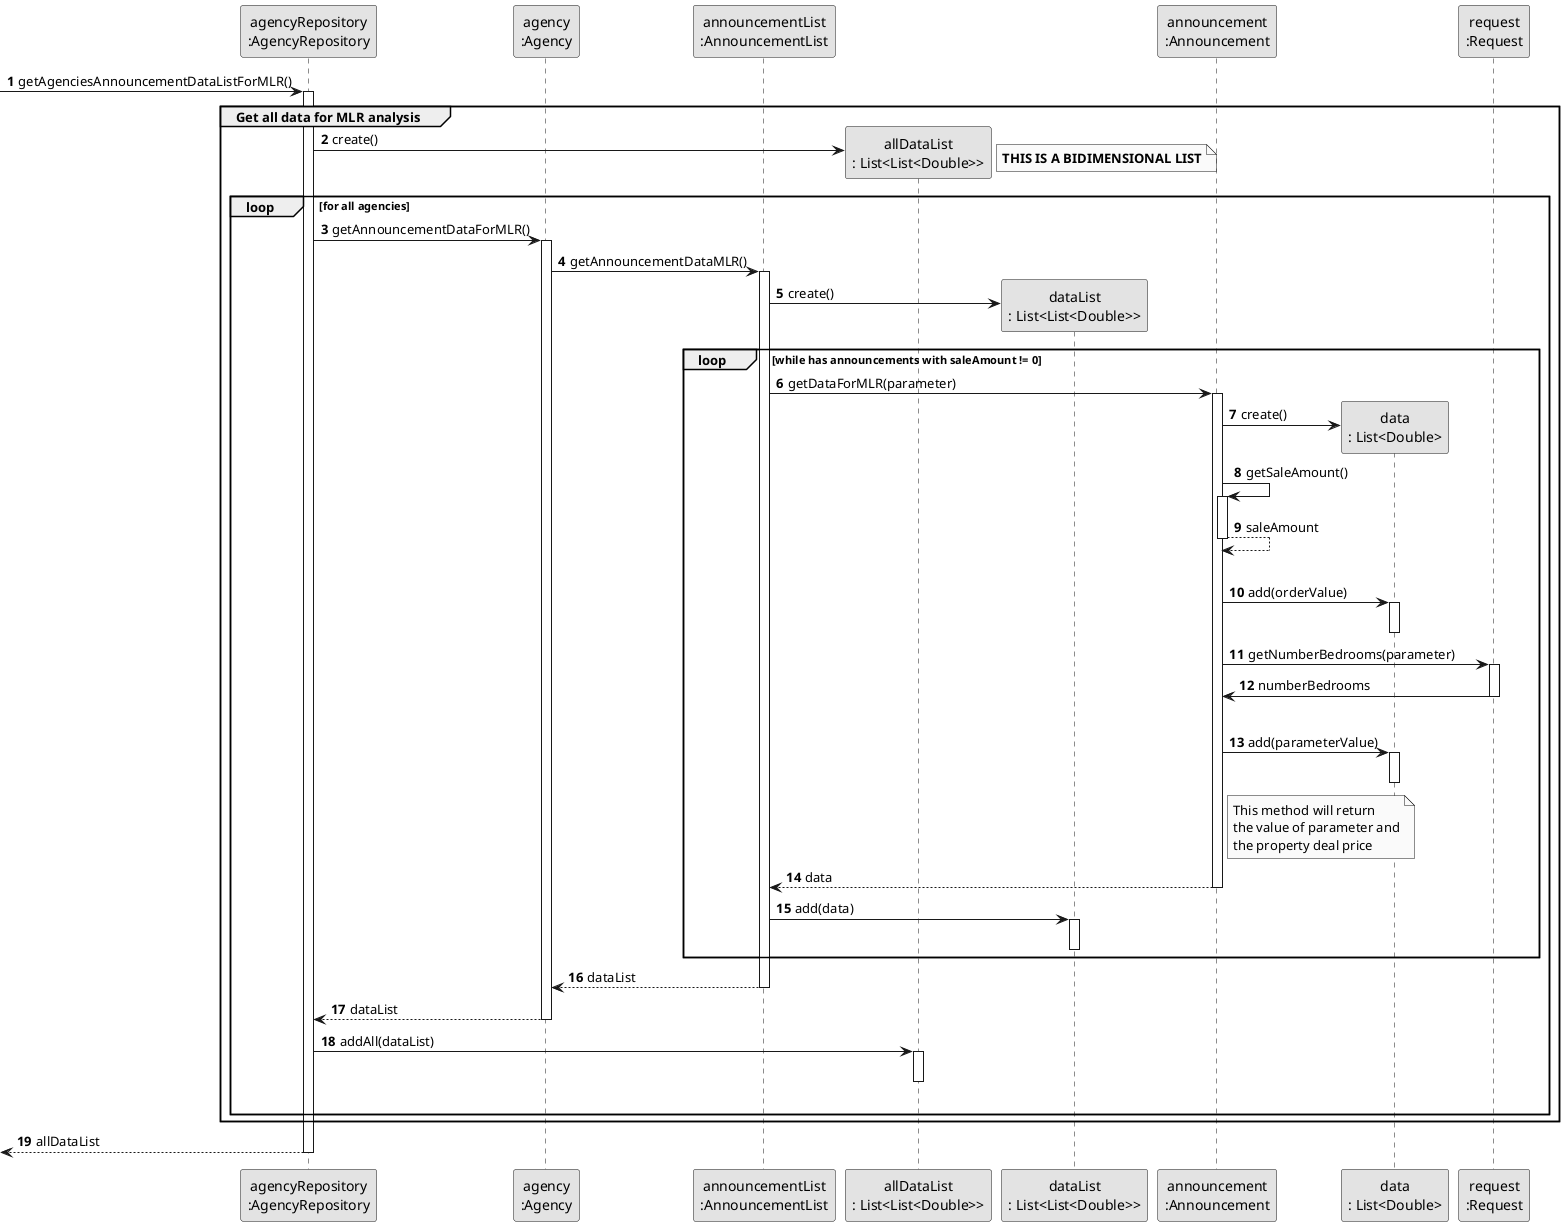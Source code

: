 @startuml
skinparam monochrome true
skinparam packageStyle rectangle
skinparam shadowing false

participant "agencyRepository\n:AgencyRepository" as AgencyRepository
participant "agency\n:Agency" as AGC
participant "announcementList\n:AnnouncementList" as AnnounceList
participant "allDataList\n: List<List<Double>>" as AllDataList
participant "dataList\n: List<List<Double>>" as DL
participant "announcement\n:Announcement" as Announce
participant "data\n: List<Double>" as Data
participant "request\n:Request" as Request

autonumber
-> AgencyRepository : getAgenciesAnnouncementDataListForMLR()
    activate AgencyRepository

group Get all data for MLR analysis

    AgencyRepository -> AllDataList** : create()
        note right
        **THIS IS A BIDIMENSIONAL LIST**
        end note

         loop for all agencies
               AgencyRepository -> AGC : getAnnouncementDataForMLR()
               activate AGC


               AGC -> AnnounceList : getAnnouncementDataMLR()
               activate AnnounceList

               AnnounceList -> DL** : create()

               loop while has announcements with saleAmount != 0

               AnnounceList -> Announce : getDataForMLR(parameter)
               activate Announce

                Announce -> Data**: create()

               Announce -> Announce: getSaleAmount()
               activate Announce

               Announce --> Announce: saleAmount
               deactivate Announce
                |||
               Announce -> Data: add(orderValue)
               activate Data
               deactivate Data

               Announce -> Request: getNumberBedrooms(parameter)
               activate Request

               Request -> Announce: numberBedrooms
               deactivate Request
                |||
               Announce -> Data: add(parameterValue)
               activate Data
               deactivate Data


               note right Announce
                    This method will return
                    the value of parameter and
                    the property deal price
               end note

               Announce --> AnnounceList : data
               deactivate Announce


               AnnounceList -> DL : add(data)
               activate DL
               deactivate DL

               end loop
               AnnounceList --> AGC : dataList
               deactivate AnnounceList

               AGC --> AgencyRepository : dataList
               deactivate AGC

               AgencyRepository -> AllDataList : addAll(dataList)
               activate AllDataList
               deactivate AllDataList
          |||
          end loop

end group
        <-- AgencyRepository  : allDataList
        deactivate AgencyRepository


@enduml